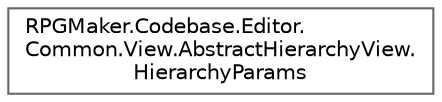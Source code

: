digraph "クラス階層図"
{
 // LATEX_PDF_SIZE
  bgcolor="transparent";
  edge [fontname=Helvetica,fontsize=10,labelfontname=Helvetica,labelfontsize=10];
  node [fontname=Helvetica,fontsize=10,shape=box,height=0.2,width=0.4];
  rankdir="LR";
  Node0 [id="Node000000",label="RPGMaker.Codebase.Editor.\lCommon.View.AbstractHierarchyView.\lHierarchyParams",height=0.2,width=0.4,color="grey40", fillcolor="white", style="filled",URL="$dc/d0f/class_r_p_g_maker_1_1_codebase_1_1_editor_1_1_common_1_1_view_1_1_abstract_hierarchy_view_1_1_hierarchy_params.html",tooltip="View内の状態を保持するための ScriptableSingleton"];
}

